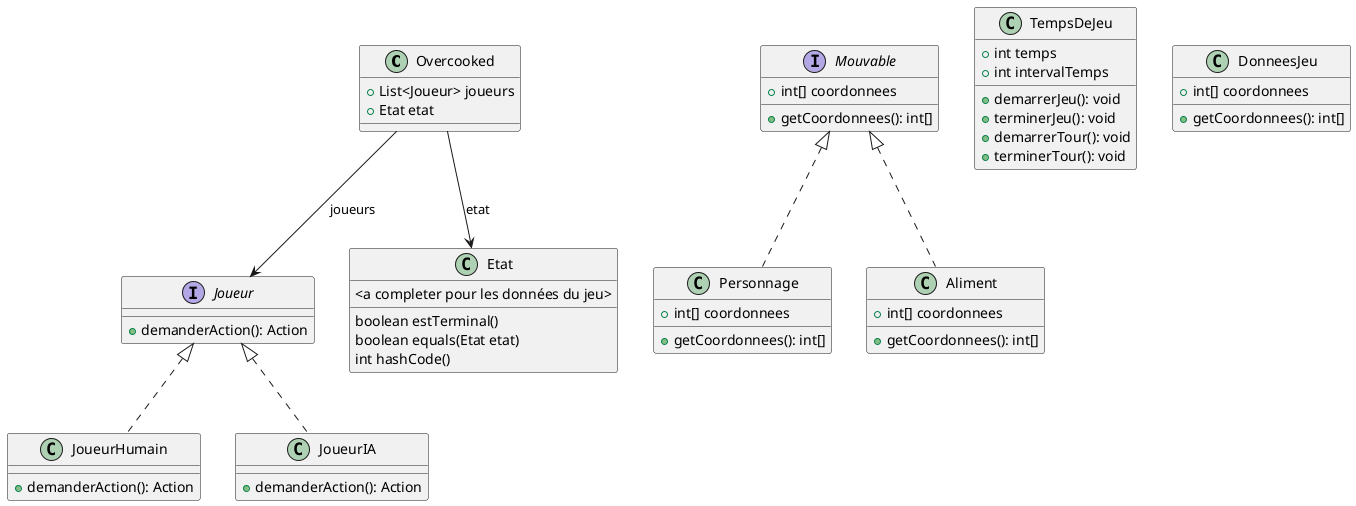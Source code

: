 @startuml
'https://plantuml.com/class-diagram

class Overcooked {
    + List<Joueur> joueurs
    + Etat etat
}

"Overcooked" --> "Joueur" : "joueurs"
"Overcooked" --> "Etat" : "etat"

interface Mouvable {
    + int[] coordonnees
    + getCoordonnees(): int[]
}

interface Joueur {
    + demanderAction(): Action
}

class JoueurHumain implements Joueur {
    + demanderAction(): Action
}

class JoueurIA implements Joueur {
    + demanderAction(): Action
}

class Personnage implements Mouvable {
    + int[] coordonnees
    + getCoordonnees(): int[]
}

class Aliment implements Mouvable {
    + int[] coordonnees
    + getCoordonnees(): int[]
}

class TempsDeJeu {
    + int temps
    + int intervalTemps
    + demarrerJeu(): void
    + terminerJeu(): void
    + demarrerTour(): void
    + terminerTour(): void
}

class Etat{
    <a completer pour les données du jeu>
    boolean estTerminal()
    boolean equals(Etat etat)
    int hashCode()
}

class DonneesJeu {
    + int[] coordonnees
    + getCoordonnees(): int[]
}



@enduml